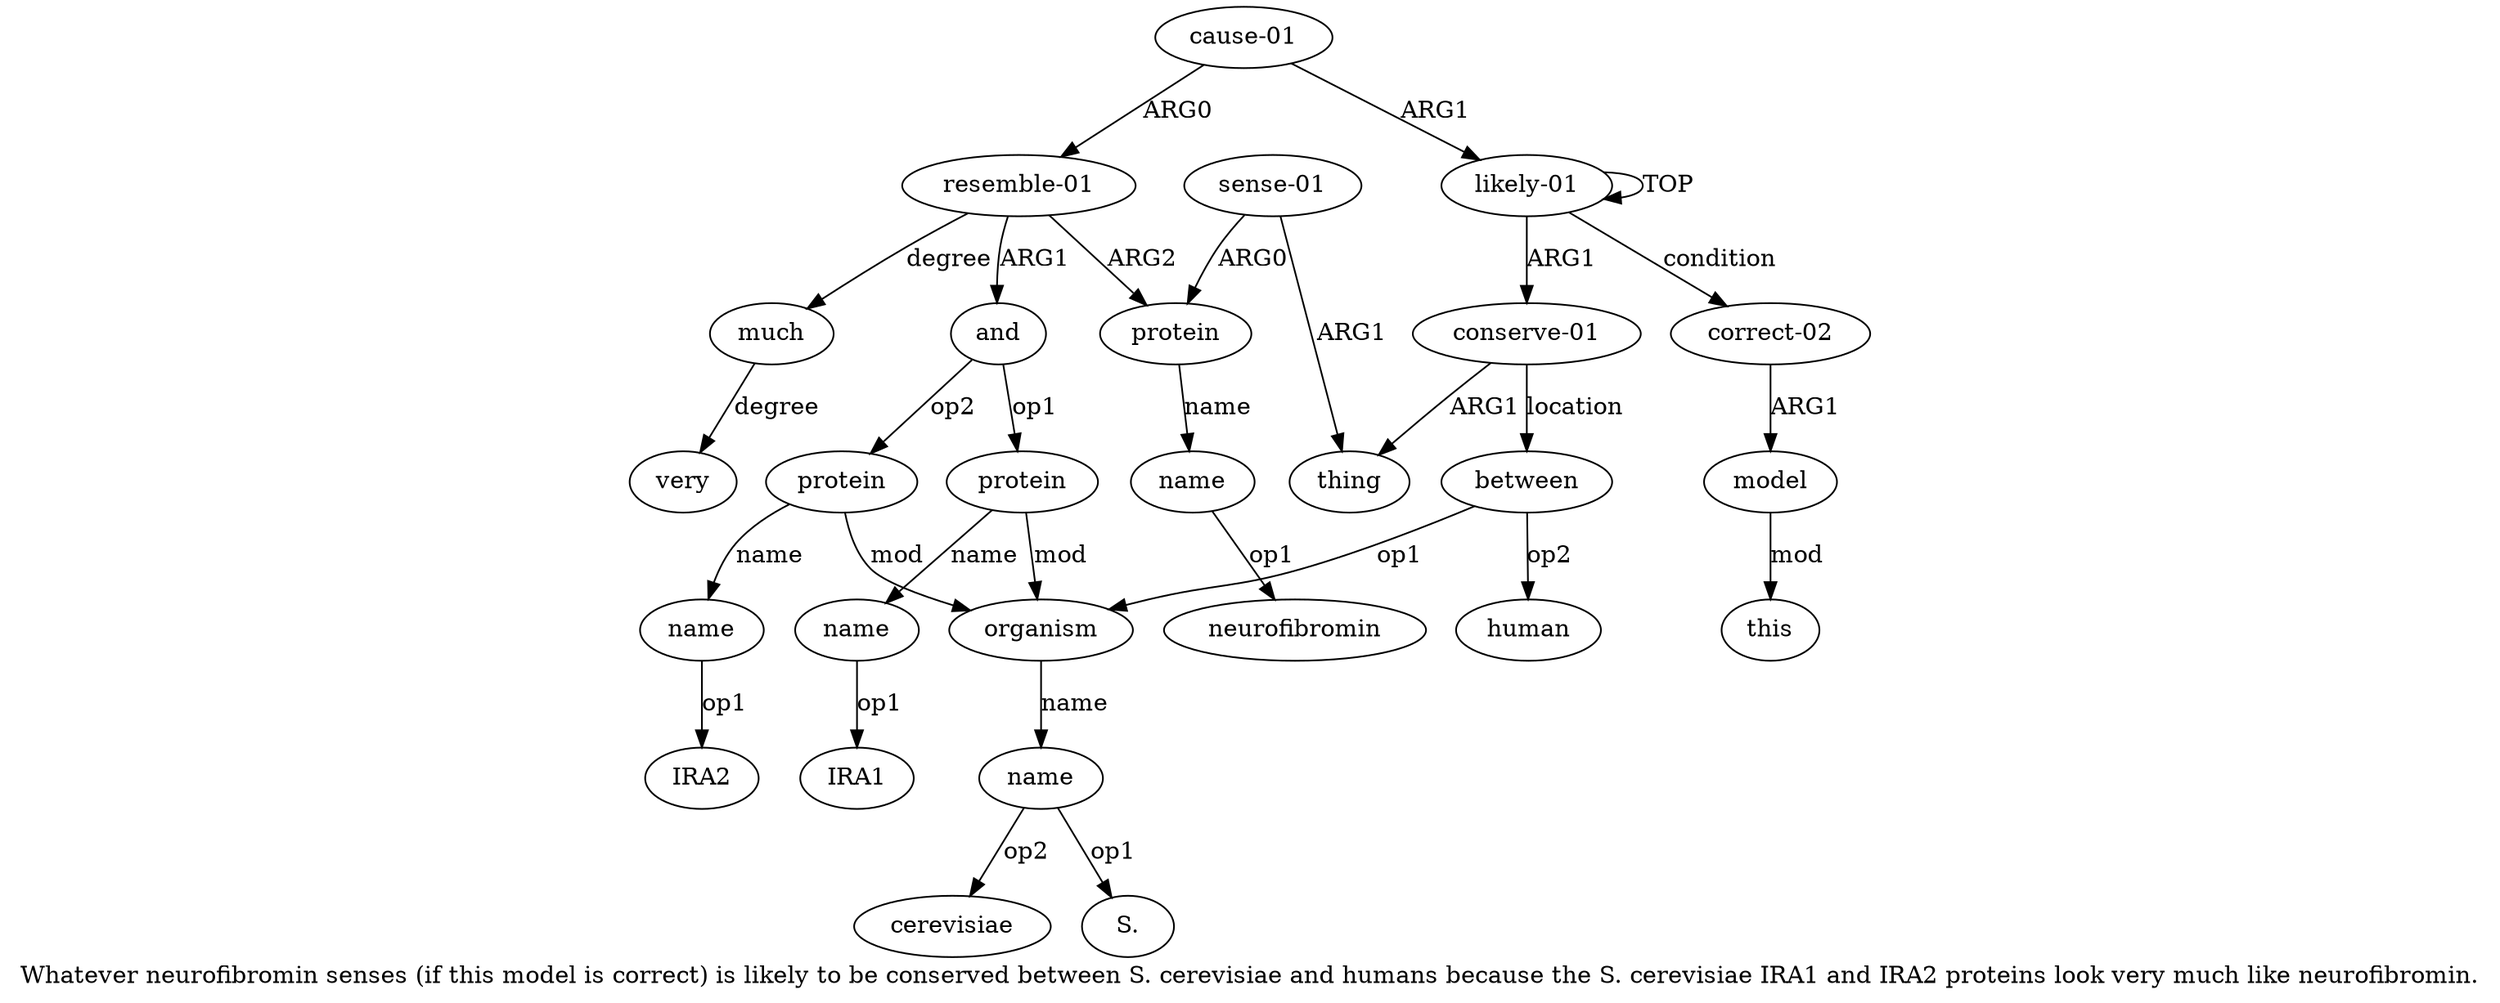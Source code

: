digraph  {
	graph [label="Whatever neurofibromin senses (if this model is correct) is likely to be conserved between S. cerevisiae and humans because the \
S. cerevisiae IRA1 and IRA2 proteins look very much like neurofibromin."];
	node [label="\N"];
	a20	 [color=black,
		gold_ind=20,
		gold_label=much,
		label=much,
		test_ind=20,
		test_label=much];
	a21	 [color=black,
		gold_ind=21,
		gold_label=very,
		label=very,
		test_ind=21,
		test_label=very];
	a20 -> a21 [key=0,
	color=black,
	gold_label=degree,
	label=degree,
	test_label=degree];
"a19 IRA2" [color=black,
	gold_ind=-1,
	gold_label=IRA2,
	label=IRA2,
	test_ind=-1,
	test_label=IRA2];
"a17 IRA1" [color=black,
	gold_ind=-1,
	gold_label=IRA1,
	label=IRA1,
	test_ind=-1,
	test_label=IRA1];
a15 [color=black,
	gold_ind=15,
	gold_label=and,
	label=and,
	test_ind=15,
	test_label=and];
a16 [color=black,
	gold_ind=16,
	gold_label=protein,
	label=protein,
	test_ind=16,
	test_label=protein];
a15 -> a16 [key=0,
color=black,
gold_label=op1,
label=op1,
test_label=op1];
a18 [color=black,
gold_ind=18,
gold_label=protein,
label=protein,
test_ind=18,
test_label=protein];
a15 -> a18 [key=0,
color=black,
gold_label=op2,
label=op2,
test_label=op2];
a14 [color=black,
gold_ind=14,
gold_label="resemble-01",
label="resemble-01",
test_ind=14,
test_label="resemble-01"];
a14 -> a20 [key=0,
color=black,
gold_label=degree,
label=degree,
test_label=degree];
a14 -> a15 [key=0,
color=black,
gold_label=ARG1,
label=ARG1,
test_label=ARG1];
a4 [color=black,
gold_ind=4,
gold_label=protein,
label=protein,
test_ind=4,
test_label=protein];
a14 -> a4 [key=0,
color=black,
gold_label=ARG2,
label=ARG2,
test_label=ARG2];
a17 [color=black,
gold_ind=17,
gold_label=name,
label=name,
test_ind=17,
test_label=name];
a17 -> "a17 IRA1" [key=0,
color=black,
gold_label=op1,
label=op1,
test_label=op1];
a16 -> a17 [key=0,
color=black,
gold_label=name,
label=name,
test_label=name];
a7 [color=black,
gold_ind=7,
gold_label=organism,
label=organism,
test_ind=7,
test_label=organism];
a16 -> a7 [key=0,
color=black,
gold_label=mod,
label=mod,
test_label=mod];
a11 [color=black,
gold_ind=11,
gold_label=model,
label=model,
test_ind=11,
test_label=model];
a12 [color=black,
gold_ind=12,
gold_label=this,
label=this,
test_ind=12,
test_label=this];
a11 -> a12 [key=0,
color=black,
gold_label=mod,
label=mod,
test_label=mod];
a10 [color=black,
gold_ind=10,
gold_label="correct-02",
label="correct-02",
test_ind=10,
test_label="correct-02"];
a10 -> a11 [key=0,
color=black,
gold_label=ARG1,
label=ARG1,
test_label=ARG1];
a13 [color=black,
gold_ind=13,
gold_label="cause-01",
label="cause-01",
test_ind=13,
test_label="cause-01"];
a13 -> a14 [key=0,
color=black,
gold_label=ARG0,
label=ARG0,
test_label=ARG0];
a0 [color=black,
gold_ind=0,
gold_label="likely-01",
label="likely-01",
test_ind=0,
test_label="likely-01"];
a13 -> a0 [key=0,
color=black,
gold_label=ARG1,
label=ARG1,
test_label=ARG1];
a19 [color=black,
gold_ind=19,
gold_label=name,
label=name,
test_ind=19,
test_label=name];
a19 -> "a19 IRA2" [key=0,
color=black,
gold_label=op1,
label=op1,
test_label=op1];
a18 -> a19 [key=0,
color=black,
gold_label=name,
label=name,
test_label=name];
a18 -> a7 [key=0,
color=black,
gold_label=mod,
label=mod,
test_label=mod];
"a8 cerevisiae" [color=black,
gold_ind=-1,
gold_label=cerevisiae,
label=cerevisiae,
test_ind=-1,
test_label=cerevisiae];
"a5 neurofibromin" [color=black,
gold_ind=-1,
gold_label=neurofibromin,
label=neurofibromin,
test_ind=-1,
test_label=neurofibromin];
a1 [color=black,
gold_ind=1,
gold_label="conserve-01",
label="conserve-01",
test_ind=1,
test_label="conserve-01"];
a2 [color=black,
gold_ind=2,
gold_label=thing,
label=thing,
test_ind=2,
test_label=thing];
a1 -> a2 [key=0,
color=black,
gold_label=ARG1,
label=ARG1,
test_label=ARG1];
a6 [color=black,
gold_ind=6,
gold_label=between,
label=between,
test_ind=6,
test_label=between];
a1 -> a6 [key=0,
color=black,
gold_label=location,
label=location,
test_label=location];
a0 -> a10 [key=0,
color=black,
gold_label=condition,
label=condition,
test_label=condition];
a0 -> a1 [key=0,
color=black,
gold_label=ARG1,
label=ARG1,
test_label=ARG1];
a0 -> a0 [key=0,
color=black,
gold_label=TOP,
label=TOP,
test_label=TOP];
a3 [color=black,
gold_ind=3,
gold_label="sense-01",
label="sense-01",
test_ind=3,
test_label="sense-01"];
a3 -> a2 [key=0,
color=black,
gold_label=ARG1,
label=ARG1,
test_label=ARG1];
a3 -> a4 [key=0,
color=black,
gold_label=ARG0,
label=ARG0,
test_label=ARG0];
a5 [color=black,
gold_ind=5,
gold_label=name,
label=name,
test_ind=5,
test_label=name];
a5 -> "a5 neurofibromin" [key=0,
color=black,
gold_label=op1,
label=op1,
test_label=op1];
a4 -> a5 [key=0,
color=black,
gold_label=name,
label=name,
test_label=name];
a8 [color=black,
gold_ind=8,
gold_label=name,
label=name,
test_ind=8,
test_label=name];
a7 -> a8 [key=0,
color=black,
gold_label=name,
label=name,
test_label=name];
a6 -> a7 [key=0,
color=black,
gold_label=op1,
label=op1,
test_label=op1];
a9 [color=black,
gold_ind=9,
gold_label=human,
label=human,
test_ind=9,
test_label=human];
a6 -> a9 [key=0,
color=black,
gold_label=op2,
label=op2,
test_label=op2];
a8 -> "a8 cerevisiae" [key=0,
color=black,
gold_label=op2,
label=op2,
test_label=op2];
"a8 S." [color=black,
gold_ind=-1,
gold_label="S.",
label="S.",
test_ind=-1,
test_label="S."];
a8 -> "a8 S." [key=0,
color=black,
gold_label=op1,
label=op1,
test_label=op1];
}
